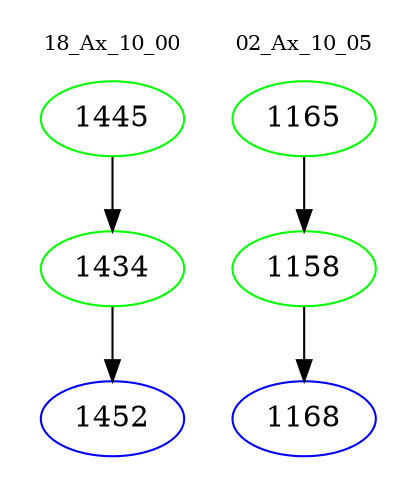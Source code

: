 digraph{
subgraph cluster_0 {
color = white
label = "18_Ax_10_00";
fontsize=10;
T0_1445 [label="1445", color="green"]
T0_1445 -> T0_1434 [color="black"]
T0_1434 [label="1434", color="green"]
T0_1434 -> T0_1452 [color="black"]
T0_1452 [label="1452", color="blue"]
}
subgraph cluster_1 {
color = white
label = "02_Ax_10_05";
fontsize=10;
T1_1165 [label="1165", color="green"]
T1_1165 -> T1_1158 [color="black"]
T1_1158 [label="1158", color="green"]
T1_1158 -> T1_1168 [color="black"]
T1_1168 [label="1168", color="blue"]
}
}
